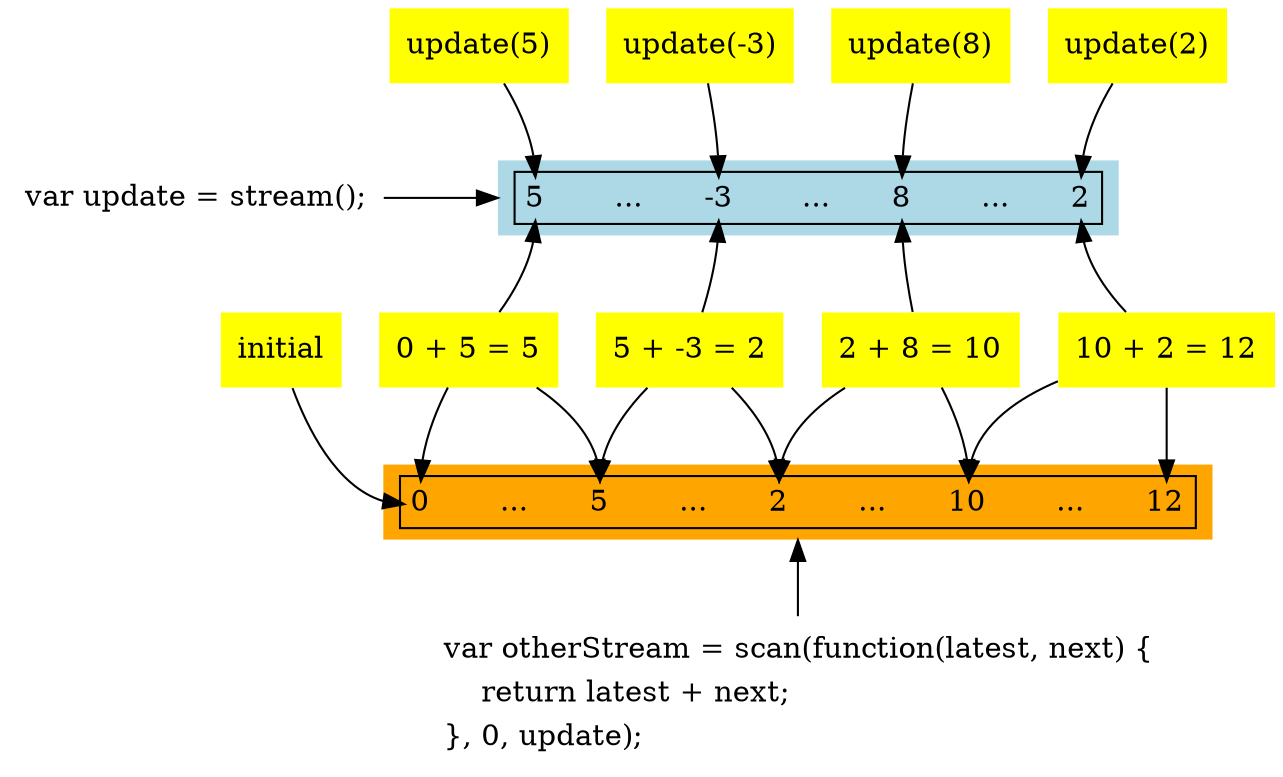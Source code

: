 digraph meiosistutorial {
  stream [shape="none", label="var update = stream();"]

  updateplus1 [shape="none", style="filled", fillcolor="yellow", label="update(5)"]
  updateplus3 [shape="none", style="filled", fillcolor="yellow", label="update(-3)"]
  updateplus4 [shape="none", style="filled", fillcolor="yellow", label="update(8)"]
  updateplus2 [shape="none", style="filled", fillcolor="yellow", label="update(2)"]

  thestream [shape="plaintext", style="filled", fillcolor="lightblue", label=<
    <table border="1">
      <tr>
        <td port="plusone" border="0">5</td>
        <td border="0">&nbsp;&nbsp;&nbsp;&nbsp;&nbsp;&nbsp;...&nbsp;&nbsp;&nbsp;&nbsp;&nbsp;</td>
        <td port="plusthree" border="0">-3</td>
        <td border="0">&nbsp;&nbsp;&nbsp;&nbsp;&nbsp;&nbsp;...&nbsp;&nbsp;&nbsp;&nbsp;&nbsp;</td>
        <td port="plusfour" border="0">8</td>
        <td border="0">&nbsp;&nbsp;&nbsp;&nbsp;&nbsp;&nbsp;...&nbsp;&nbsp;&nbsp;&nbsp;&nbsp;</td>
        <td port="plustwo" border="0">2</td>
      </tr>
    </table>
  >]

  scan [shape="plaintext", label=<
    <table border="0">
      <tr>
        <td align='left'>var otherStream = scan(function(latest, next) {</td>
      </tr>
      <tr>
        <td align='left'>    return latest + next;</td>
      </tr>
      <tr>
        <td align='left'>}, 0, update);</td>
      </tr>
    </table>
  >]

  thescanstream [shape="plaintext", style="filled", fillcolor="orange", label=<
    <table border="1">
      <tr>
        <td border="0" port="initial">0</td>
        <td border="0">&nbsp;&nbsp;&nbsp;&nbsp;&nbsp;&nbsp;...&nbsp;&nbsp;&nbsp;&nbsp;&nbsp;</td>
        <td border="0" port="one">5</td>
        <td border="0">&nbsp;&nbsp;&nbsp;&nbsp;&nbsp;&nbsp;...&nbsp;&nbsp;&nbsp;&nbsp;&nbsp;</td>
        <td border="0" port="four">2</td>
        <td border="0">&nbsp;&nbsp;&nbsp;&nbsp;&nbsp;&nbsp;...&nbsp;&nbsp;&nbsp;&nbsp;&nbsp;</td>
        <td border="0" port="eight">10</td>
        <td border="0">&nbsp;&nbsp;&nbsp;&nbsp;&nbsp;&nbsp;...&nbsp;&nbsp;&nbsp;&nbsp;&nbsp;</td>
        <td border="0" port="ten">12</td>
      </tr>
    </table>
  >]

  scan0 [shape="none", style="filled", fillcolor="yellow", label="initial"]
  scan1 [shape="none", style="filled", fillcolor="yellow", label="0 + 5 = 5"]
  scan2 [shape="none", style="filled", fillcolor="yellow", label="5 + -3 = 2"]
  scan3 [shape="none", style="filled", fillcolor="yellow", label="2 + 8 = 10"]
  scan4 [shape="none", style="filled", fillcolor="yellow", label="10 + 2 = 12"]

  updateplus1 -> thestream:plusone
  updateplus3 -> thestream:plusthree
  updateplus4 -> thestream:plusfour
  updateplus2 -> thestream:plustwo
  stream -> thestream [label="        "]

  thescanstream -> scan [dir="back"]

  scan0 -> thescanstream:initial
  scan1 -> thescanstream:one
  scan2 -> thescanstream:four
  scan3 -> thescanstream:eight
  scan4 -> thescanstream:ten

  scan1 -> thescanstream:initial
  scan2 -> thescanstream:one
  scan3 -> thescanstream:four
  scan4 -> thescanstream:eight

  thestream:plusone -> scan1 [dir="back"]
  thestream:plusthree -> scan2 [dir="back"]
  thestream:plusfour -> scan3 [dir="back"]
  thestream:plustwo -> scan4 [dir="back"]

  {rank="same"; stream thestream}
}